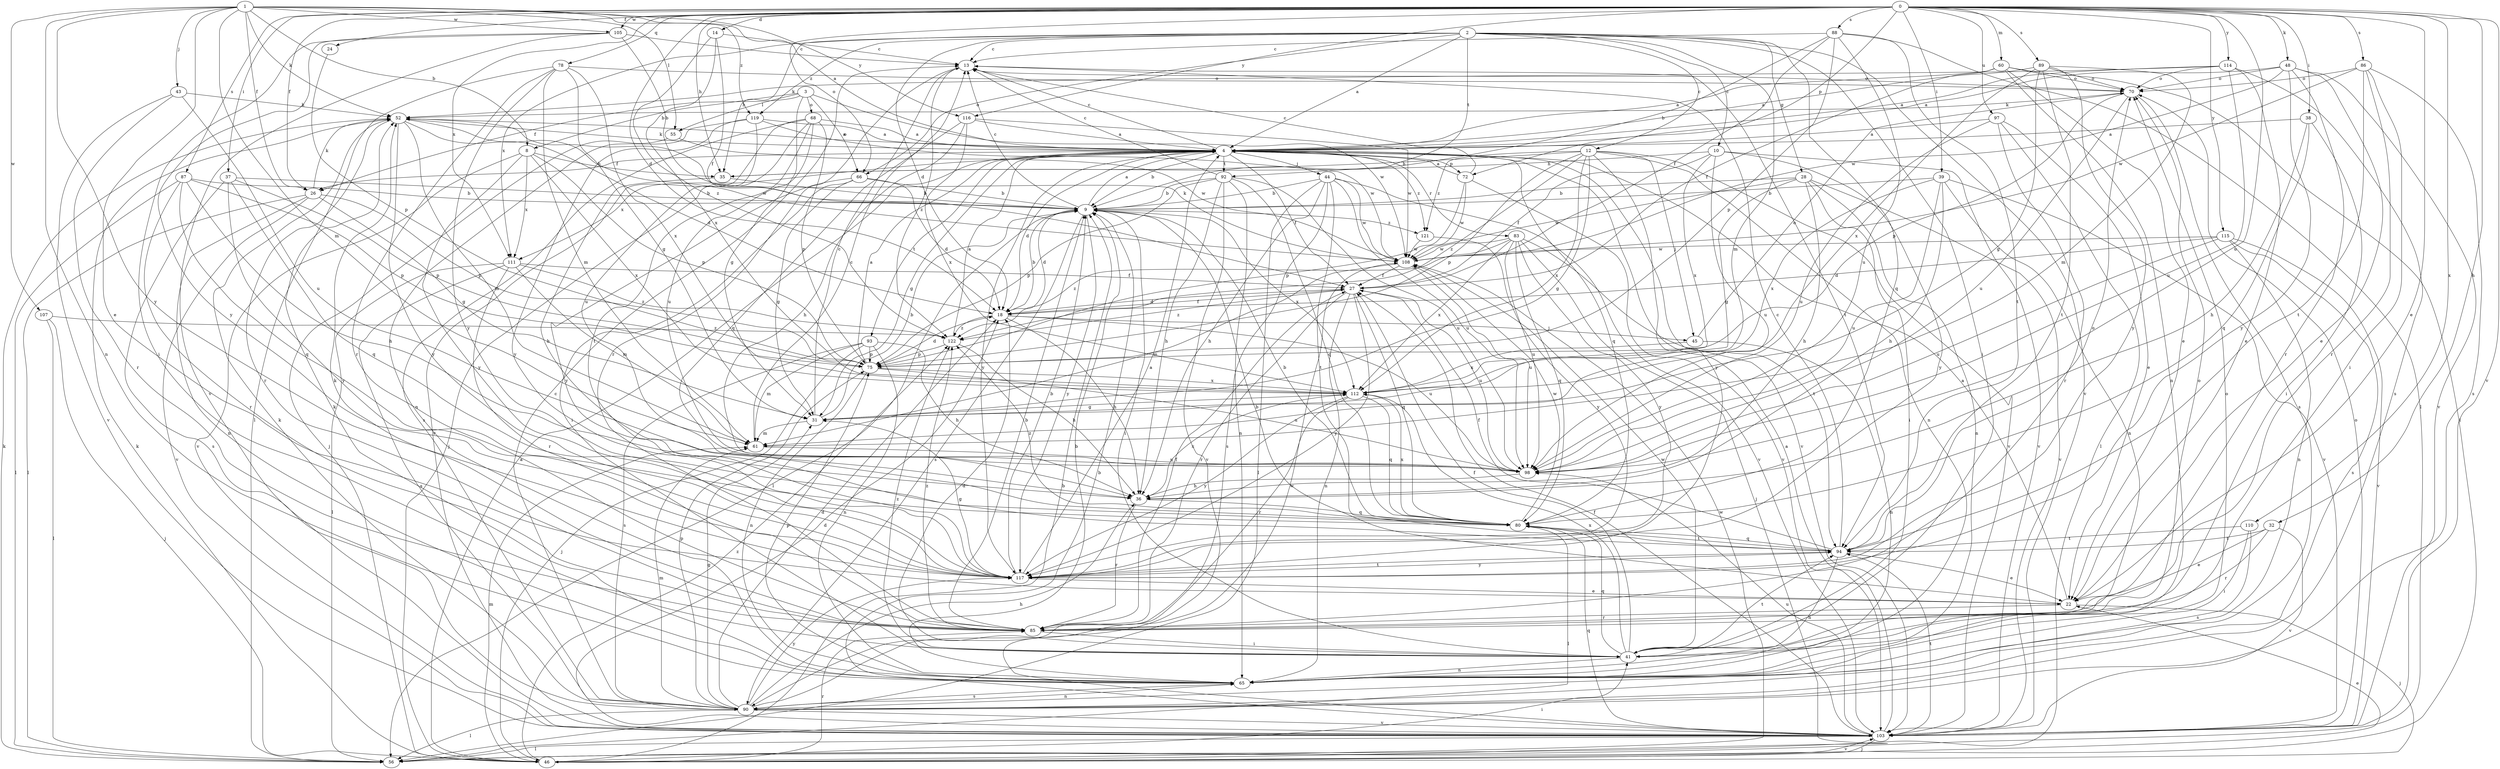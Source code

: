 strict digraph  {
0;
1;
2;
3;
4;
8;
9;
10;
12;
13;
14;
18;
22;
24;
26;
27;
28;
31;
32;
35;
36;
37;
38;
39;
41;
43;
44;
45;
46;
48;
52;
55;
56;
60;
61;
65;
66;
68;
70;
72;
75;
78;
80;
83;
85;
86;
87;
88;
89;
90;
92;
93;
94;
97;
98;
103;
105;
107;
108;
110;
111;
112;
114;
115;
116;
117;
119;
121;
122;
0 -> 14  [label=d];
0 -> 18  [label=d];
0 -> 22  [label=e];
0 -> 24  [label=f];
0 -> 26  [label=f];
0 -> 32  [label=h];
0 -> 35  [label=h];
0 -> 37  [label=i];
0 -> 38  [label=i];
0 -> 39  [label=i];
0 -> 48  [label=k];
0 -> 60  [label=m];
0 -> 66  [label=o];
0 -> 72  [label=p];
0 -> 78  [label=q];
0 -> 86  [label=s];
0 -> 87  [label=s];
0 -> 88  [label=s];
0 -> 89  [label=s];
0 -> 97  [label=u];
0 -> 98  [label=u];
0 -> 103  [label=v];
0 -> 105  [label=w];
0 -> 110  [label=x];
0 -> 111  [label=x];
0 -> 114  [label=y];
0 -> 115  [label=y];
0 -> 116  [label=y];
1 -> 4  [label=a];
1 -> 8  [label=b];
1 -> 22  [label=e];
1 -> 26  [label=f];
1 -> 43  [label=j];
1 -> 52  [label=k];
1 -> 55  [label=l];
1 -> 61  [label=m];
1 -> 65  [label=n];
1 -> 105  [label=w];
1 -> 107  [label=w];
1 -> 116  [label=y];
1 -> 117  [label=y];
1 -> 119  [label=z];
2 -> 4  [label=a];
2 -> 10  [label=c];
2 -> 12  [label=c];
2 -> 13  [label=c];
2 -> 18  [label=d];
2 -> 28  [label=g];
2 -> 35  [label=h];
2 -> 41  [label=i];
2 -> 61  [label=m];
2 -> 66  [label=o];
2 -> 80  [label=q];
2 -> 92  [label=t];
2 -> 103  [label=v];
2 -> 111  [label=x];
2 -> 119  [label=z];
3 -> 8  [label=b];
3 -> 26  [label=f];
3 -> 31  [label=g];
3 -> 55  [label=l];
3 -> 66  [label=o];
3 -> 68  [label=o];
3 -> 108  [label=w];
4 -> 9  [label=b];
4 -> 13  [label=c];
4 -> 18  [label=d];
4 -> 26  [label=f];
4 -> 27  [label=f];
4 -> 31  [label=g];
4 -> 44  [label=j];
4 -> 52  [label=k];
4 -> 72  [label=p];
4 -> 80  [label=q];
4 -> 83  [label=r];
4 -> 92  [label=t];
4 -> 93  [label=t];
4 -> 103  [label=v];
4 -> 111  [label=x];
4 -> 117  [label=y];
4 -> 121  [label=z];
8 -> 35  [label=h];
8 -> 75  [label=p];
8 -> 103  [label=v];
8 -> 111  [label=x];
8 -> 112  [label=x];
8 -> 117  [label=y];
9 -> 4  [label=a];
9 -> 13  [label=c];
9 -> 18  [label=d];
9 -> 41  [label=i];
9 -> 56  [label=l];
9 -> 90  [label=s];
9 -> 112  [label=x];
9 -> 117  [label=y];
9 -> 121  [label=z];
10 -> 27  [label=f];
10 -> 35  [label=h];
10 -> 98  [label=u];
10 -> 103  [label=v];
10 -> 112  [label=x];
10 -> 117  [label=y];
12 -> 31  [label=g];
12 -> 35  [label=h];
12 -> 45  [label=j];
12 -> 65  [label=n];
12 -> 75  [label=p];
12 -> 103  [label=v];
12 -> 112  [label=x];
12 -> 117  [label=y];
12 -> 121  [label=z];
12 -> 122  [label=z];
13 -> 70  [label=o];
13 -> 85  [label=r];
13 -> 94  [label=t];
13 -> 122  [label=z];
14 -> 13  [label=c];
14 -> 27  [label=f];
14 -> 112  [label=x];
14 -> 122  [label=z];
18 -> 9  [label=b];
18 -> 27  [label=f];
18 -> 36  [label=h];
18 -> 45  [label=j];
18 -> 98  [label=u];
18 -> 122  [label=z];
22 -> 4  [label=a];
22 -> 9  [label=b];
22 -> 46  [label=j];
22 -> 85  [label=r];
24 -> 75  [label=p];
26 -> 31  [label=g];
26 -> 52  [label=k];
26 -> 56  [label=l];
26 -> 65  [label=n];
26 -> 75  [label=p];
26 -> 103  [label=v];
27 -> 18  [label=d];
27 -> 65  [label=n];
27 -> 80  [label=q];
27 -> 85  [label=r];
27 -> 98  [label=u];
27 -> 117  [label=y];
27 -> 122  [label=z];
28 -> 9  [label=b];
28 -> 31  [label=g];
28 -> 36  [label=h];
28 -> 41  [label=i];
28 -> 65  [label=n];
28 -> 103  [label=v];
28 -> 108  [label=w];
31 -> 9  [label=b];
31 -> 13  [label=c];
31 -> 61  [label=m];
32 -> 22  [label=e];
32 -> 85  [label=r];
32 -> 94  [label=t];
32 -> 103  [label=v];
35 -> 9  [label=b];
35 -> 36  [label=h];
36 -> 80  [label=q];
36 -> 85  [label=r];
36 -> 112  [label=x];
37 -> 9  [label=b];
37 -> 75  [label=p];
37 -> 80  [label=q];
37 -> 90  [label=s];
37 -> 117  [label=y];
38 -> 4  [label=a];
38 -> 36  [label=h];
38 -> 41  [label=i];
38 -> 80  [label=q];
39 -> 9  [label=b];
39 -> 36  [label=h];
39 -> 65  [label=n];
39 -> 98  [label=u];
39 -> 103  [label=v];
39 -> 112  [label=x];
41 -> 18  [label=d];
41 -> 27  [label=f];
41 -> 65  [label=n];
41 -> 70  [label=o];
41 -> 80  [label=q];
41 -> 94  [label=t];
41 -> 108  [label=w];
41 -> 112  [label=x];
41 -> 122  [label=z];
43 -> 52  [label=k];
43 -> 85  [label=r];
43 -> 98  [label=u];
43 -> 103  [label=v];
44 -> 9  [label=b];
44 -> 36  [label=h];
44 -> 56  [label=l];
44 -> 90  [label=s];
44 -> 94  [label=t];
44 -> 98  [label=u];
44 -> 103  [label=v];
44 -> 108  [label=w];
45 -> 65  [label=n];
45 -> 70  [label=o];
45 -> 112  [label=x];
46 -> 4  [label=a];
46 -> 9  [label=b];
46 -> 22  [label=e];
46 -> 41  [label=i];
46 -> 52  [label=k];
46 -> 61  [label=m];
46 -> 85  [label=r];
46 -> 103  [label=v];
46 -> 108  [label=w];
46 -> 122  [label=z];
48 -> 4  [label=a];
48 -> 22  [label=e];
48 -> 70  [label=o];
48 -> 85  [label=r];
48 -> 103  [label=v];
48 -> 108  [label=w];
48 -> 117  [label=y];
52 -> 4  [label=a];
52 -> 18  [label=d];
52 -> 61  [label=m];
52 -> 85  [label=r];
52 -> 108  [label=w];
52 -> 117  [label=y];
55 -> 46  [label=j];
55 -> 108  [label=w];
56 -> 52  [label=k];
60 -> 4  [label=a];
60 -> 22  [label=e];
60 -> 27  [label=f];
60 -> 56  [label=l];
60 -> 65  [label=n];
60 -> 70  [label=o];
61 -> 13  [label=c];
61 -> 98  [label=u];
65 -> 9  [label=b];
65 -> 52  [label=k];
65 -> 70  [label=o];
65 -> 75  [label=p];
65 -> 90  [label=s];
66 -> 9  [label=b];
66 -> 18  [label=d];
66 -> 31  [label=g];
66 -> 41  [label=i];
66 -> 117  [label=y];
68 -> 4  [label=a];
68 -> 46  [label=j];
68 -> 75  [label=p];
68 -> 90  [label=s];
68 -> 94  [label=t];
68 -> 98  [label=u];
68 -> 103  [label=v];
70 -> 52  [label=k];
70 -> 75  [label=p];
70 -> 90  [label=s];
70 -> 98  [label=u];
72 -> 4  [label=a];
72 -> 13  [label=c];
72 -> 75  [label=p];
72 -> 103  [label=v];
72 -> 108  [label=w];
75 -> 4  [label=a];
75 -> 18  [label=d];
75 -> 65  [label=n];
75 -> 98  [label=u];
75 -> 112  [label=x];
78 -> 31  [label=g];
78 -> 56  [label=l];
78 -> 61  [label=m];
78 -> 70  [label=o];
78 -> 85  [label=r];
78 -> 112  [label=x];
78 -> 117  [label=y];
80 -> 9  [label=b];
80 -> 56  [label=l];
80 -> 94  [label=t];
80 -> 108  [label=w];
80 -> 112  [label=x];
80 -> 122  [label=z];
83 -> 46  [label=j];
83 -> 80  [label=q];
83 -> 94  [label=t];
83 -> 98  [label=u];
83 -> 108  [label=w];
83 -> 112  [label=x];
83 -> 117  [label=y];
83 -> 122  [label=z];
85 -> 9  [label=b];
85 -> 27  [label=f];
85 -> 41  [label=i];
85 -> 52  [label=k];
85 -> 122  [label=z];
86 -> 41  [label=i];
86 -> 70  [label=o];
86 -> 85  [label=r];
86 -> 90  [label=s];
86 -> 94  [label=t];
86 -> 108  [label=w];
87 -> 9  [label=b];
87 -> 36  [label=h];
87 -> 56  [label=l];
87 -> 75  [label=p];
87 -> 80  [label=q];
87 -> 85  [label=r];
88 -> 9  [label=b];
88 -> 13  [label=c];
88 -> 27  [label=f];
88 -> 56  [label=l];
88 -> 75  [label=p];
88 -> 94  [label=t];
88 -> 98  [label=u];
89 -> 4  [label=a];
89 -> 31  [label=g];
89 -> 61  [label=m];
89 -> 70  [label=o];
89 -> 94  [label=t];
89 -> 112  [label=x];
89 -> 117  [label=y];
90 -> 13  [label=c];
90 -> 18  [label=d];
90 -> 31  [label=g];
90 -> 36  [label=h];
90 -> 52  [label=k];
90 -> 56  [label=l];
90 -> 61  [label=m];
90 -> 65  [label=n];
90 -> 75  [label=p];
90 -> 103  [label=v];
90 -> 108  [label=w];
90 -> 117  [label=y];
92 -> 9  [label=b];
92 -> 13  [label=c];
92 -> 36  [label=h];
92 -> 65  [label=n];
92 -> 75  [label=p];
92 -> 80  [label=q];
92 -> 98  [label=u];
92 -> 103  [label=v];
93 -> 36  [label=h];
93 -> 46  [label=j];
93 -> 61  [label=m];
93 -> 65  [label=n];
93 -> 75  [label=p];
93 -> 90  [label=s];
94 -> 13  [label=c];
94 -> 22  [label=e];
94 -> 27  [label=f];
94 -> 65  [label=n];
94 -> 70  [label=o];
94 -> 80  [label=q];
94 -> 117  [label=y];
97 -> 4  [label=a];
97 -> 22  [label=e];
97 -> 56  [label=l];
97 -> 85  [label=r];
97 -> 98  [label=u];
98 -> 36  [label=h];
103 -> 4  [label=a];
103 -> 9  [label=b];
103 -> 18  [label=d];
103 -> 27  [label=f];
103 -> 46  [label=j];
103 -> 56  [label=l];
103 -> 70  [label=o];
103 -> 80  [label=q];
103 -> 94  [label=t];
103 -> 98  [label=u];
105 -> 9  [label=b];
105 -> 13  [label=c];
105 -> 41  [label=i];
105 -> 103  [label=v];
105 -> 117  [label=y];
107 -> 46  [label=j];
107 -> 56  [label=l];
107 -> 122  [label=z];
108 -> 27  [label=f];
108 -> 52  [label=k];
108 -> 61  [label=m];
108 -> 98  [label=u];
110 -> 41  [label=i];
110 -> 90  [label=s];
110 -> 94  [label=t];
111 -> 27  [label=f];
111 -> 56  [label=l];
111 -> 61  [label=m];
111 -> 85  [label=r];
111 -> 90  [label=s];
111 -> 122  [label=z];
112 -> 31  [label=g];
112 -> 80  [label=q];
112 -> 85  [label=r];
112 -> 117  [label=y];
114 -> 4  [label=a];
114 -> 22  [label=e];
114 -> 52  [label=k];
114 -> 70  [label=o];
114 -> 90  [label=s];
114 -> 98  [label=u];
115 -> 18  [label=d];
115 -> 65  [label=n];
115 -> 90  [label=s];
115 -> 98  [label=u];
115 -> 103  [label=v];
115 -> 108  [label=w];
116 -> 4  [label=a];
116 -> 36  [label=h];
116 -> 80  [label=q];
116 -> 108  [label=w];
116 -> 112  [label=x];
117 -> 4  [label=a];
117 -> 9  [label=b];
117 -> 22  [label=e];
117 -> 31  [label=g];
117 -> 94  [label=t];
119 -> 4  [label=a];
119 -> 65  [label=n];
119 -> 98  [label=u];
119 -> 108  [label=w];
119 -> 117  [label=y];
121 -> 108  [label=w];
121 -> 117  [label=y];
122 -> 4  [label=a];
122 -> 36  [label=h];
122 -> 75  [label=p];
}
